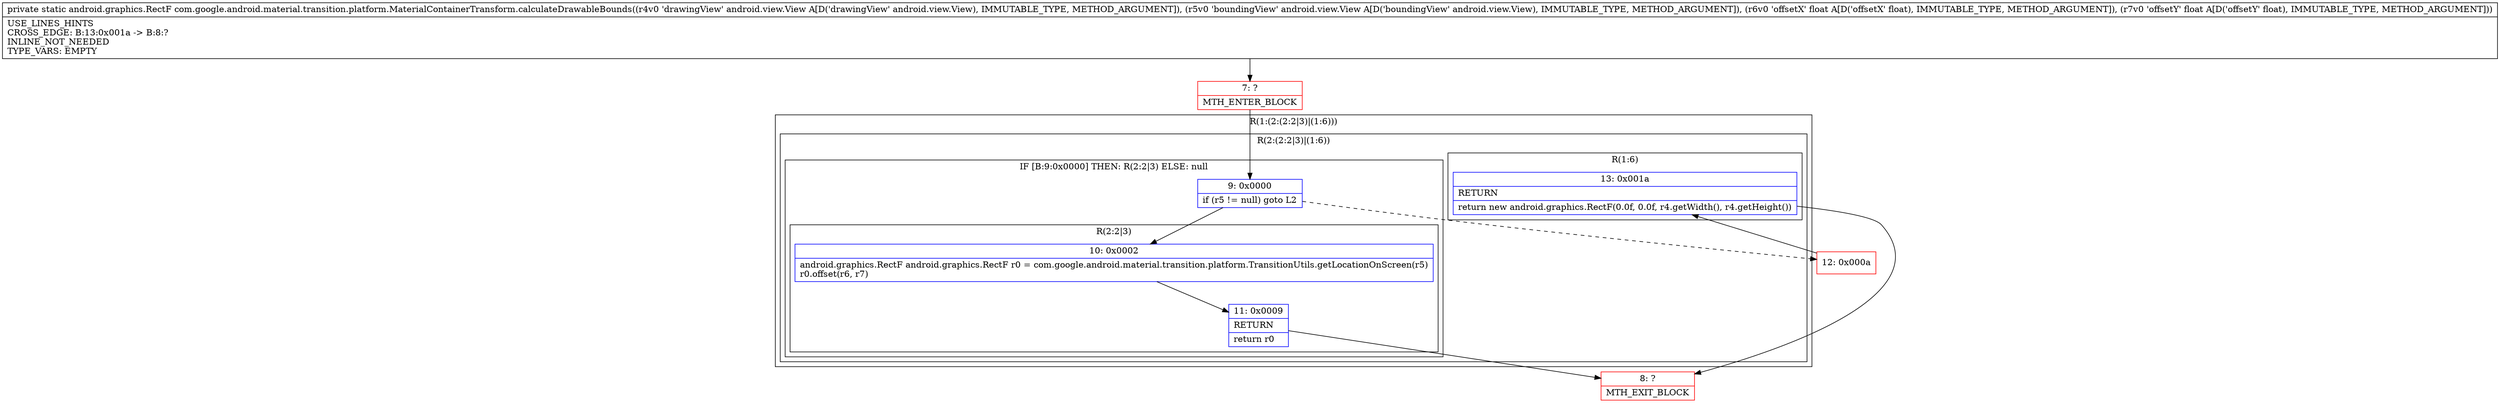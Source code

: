 digraph "CFG forcom.google.android.material.transition.platform.MaterialContainerTransform.calculateDrawableBounds(Landroid\/view\/View;Landroid\/view\/View;FF)Landroid\/graphics\/RectF;" {
subgraph cluster_Region_524553854 {
label = "R(1:(2:(2:2|3)|(1:6)))";
node [shape=record,color=blue];
subgraph cluster_Region_177664426 {
label = "R(2:(2:2|3)|(1:6))";
node [shape=record,color=blue];
subgraph cluster_IfRegion_764664110 {
label = "IF [B:9:0x0000] THEN: R(2:2|3) ELSE: null";
node [shape=record,color=blue];
Node_9 [shape=record,label="{9\:\ 0x0000|if (r5 != null) goto L2\l}"];
subgraph cluster_Region_1768423964 {
label = "R(2:2|3)";
node [shape=record,color=blue];
Node_10 [shape=record,label="{10\:\ 0x0002|android.graphics.RectF android.graphics.RectF r0 = com.google.android.material.transition.platform.TransitionUtils.getLocationOnScreen(r5)\lr0.offset(r6, r7)\l}"];
Node_11 [shape=record,label="{11\:\ 0x0009|RETURN\l|return r0\l}"];
}
}
subgraph cluster_Region_381194314 {
label = "R(1:6)";
node [shape=record,color=blue];
Node_13 [shape=record,label="{13\:\ 0x001a|RETURN\l|return new android.graphics.RectF(0.0f, 0.0f, r4.getWidth(), r4.getHeight())\l}"];
}
}
}
Node_7 [shape=record,color=red,label="{7\:\ ?|MTH_ENTER_BLOCK\l}"];
Node_8 [shape=record,color=red,label="{8\:\ ?|MTH_EXIT_BLOCK\l}"];
Node_12 [shape=record,color=red,label="{12\:\ 0x000a}"];
MethodNode[shape=record,label="{private static android.graphics.RectF com.google.android.material.transition.platform.MaterialContainerTransform.calculateDrawableBounds((r4v0 'drawingView' android.view.View A[D('drawingView' android.view.View), IMMUTABLE_TYPE, METHOD_ARGUMENT]), (r5v0 'boundingView' android.view.View A[D('boundingView' android.view.View), IMMUTABLE_TYPE, METHOD_ARGUMENT]), (r6v0 'offsetX' float A[D('offsetX' float), IMMUTABLE_TYPE, METHOD_ARGUMENT]), (r7v0 'offsetY' float A[D('offsetY' float), IMMUTABLE_TYPE, METHOD_ARGUMENT]))  | USE_LINES_HINTS\lCROSS_EDGE: B:13:0x001a \-\> B:8:?\lINLINE_NOT_NEEDED\lTYPE_VARS: EMPTY\l}"];
MethodNode -> Node_7;Node_9 -> Node_10;
Node_9 -> Node_12[style=dashed];
Node_10 -> Node_11;
Node_11 -> Node_8;
Node_13 -> Node_8;
Node_7 -> Node_9;
Node_12 -> Node_13;
}

